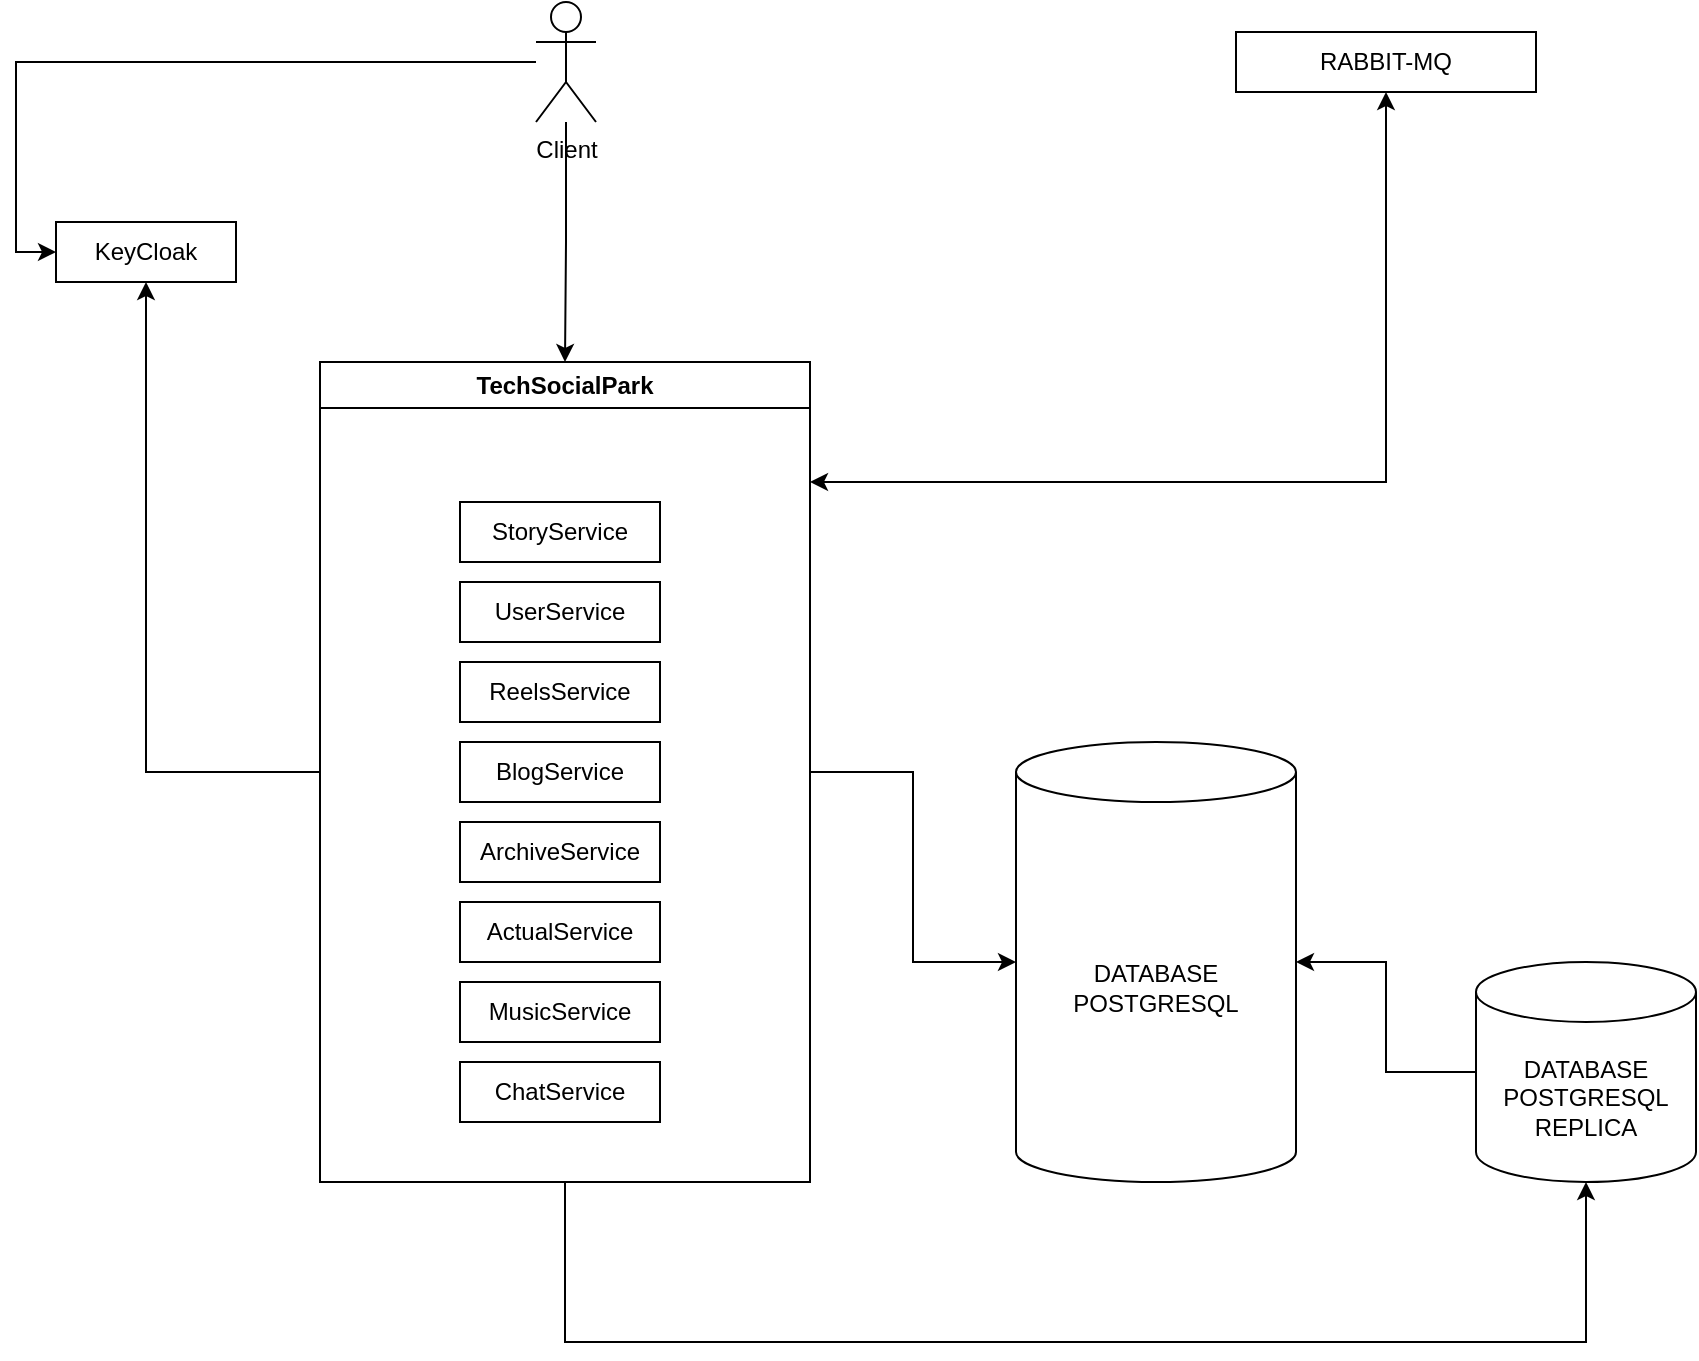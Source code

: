 <mxfile version="22.0.8" type="github">
  <diagram name="Страница — 1" id="CVkyIVfdtAMXl103ZaGv">
    <mxGraphModel dx="2132" dy="2337" grid="1" gridSize="10" guides="1" tooltips="1" connect="1" arrows="1" fold="1" page="1" pageScale="1" pageWidth="827" pageHeight="1169" math="0" shadow="0">
      <root>
        <mxCell id="0" />
        <mxCell id="1" parent="0" />
        <mxCell id="cYsJTezxlfMT1NDNoRSI-11" style="edgeStyle=orthogonalEdgeStyle;rounded=0;orthogonalLoop=1;jettySize=auto;html=1;" edge="1" parent="1" source="cYsJTezxlfMT1NDNoRSI-1" target="cYsJTezxlfMT1NDNoRSI-8">
          <mxGeometry relative="1" as="geometry" />
        </mxCell>
        <mxCell id="cYsJTezxlfMT1NDNoRSI-1" value="Client" style="shape=umlActor;verticalLabelPosition=bottom;verticalAlign=top;html=1;outlineConnect=0;" vertex="1" parent="1">
          <mxGeometry x="490" y="-130" width="30" height="60" as="geometry" />
        </mxCell>
        <mxCell id="cYsJTezxlfMT1NDNoRSI-5" style="edgeStyle=orthogonalEdgeStyle;rounded=0;orthogonalLoop=1;jettySize=auto;html=1;entryX=0;entryY=0.5;entryDx=0;entryDy=0;" edge="1" parent="1" source="cYsJTezxlfMT1NDNoRSI-1" target="cYsJTezxlfMT1NDNoRSI-6">
          <mxGeometry relative="1" as="geometry">
            <mxPoint x="300" y="20" as="targetPoint" />
          </mxGeometry>
        </mxCell>
        <mxCell id="cYsJTezxlfMT1NDNoRSI-6" value="KeyCloak" style="rounded=0;whiteSpace=wrap;html=1;labelBackgroundColor=none;fillStyle=solid;fillColor=#FFFFFF;fontColor=#000000;" vertex="1" parent="1">
          <mxGeometry x="250" y="-20" width="90" height="30" as="geometry" />
        </mxCell>
        <mxCell id="cYsJTezxlfMT1NDNoRSI-10" style="edgeStyle=orthogonalEdgeStyle;rounded=0;orthogonalLoop=1;jettySize=auto;html=1;" edge="1" parent="1" source="cYsJTezxlfMT1NDNoRSI-8" target="cYsJTezxlfMT1NDNoRSI-9">
          <mxGeometry relative="1" as="geometry" />
        </mxCell>
        <mxCell id="cYsJTezxlfMT1NDNoRSI-12" style="edgeStyle=orthogonalEdgeStyle;rounded=0;orthogonalLoop=1;jettySize=auto;html=1;" edge="1" parent="1" source="cYsJTezxlfMT1NDNoRSI-8" target="cYsJTezxlfMT1NDNoRSI-6">
          <mxGeometry relative="1" as="geometry" />
        </mxCell>
        <mxCell id="cYsJTezxlfMT1NDNoRSI-25" style="edgeStyle=orthogonalEdgeStyle;rounded=0;orthogonalLoop=1;jettySize=auto;html=1;entryX=0.5;entryY=1;entryDx=0;entryDy=0;startArrow=classic;startFill=1;" edge="1" parent="1" source="cYsJTezxlfMT1NDNoRSI-8" target="cYsJTezxlfMT1NDNoRSI-20">
          <mxGeometry relative="1" as="geometry">
            <Array as="points">
              <mxPoint x="915" y="110" />
            </Array>
          </mxGeometry>
        </mxCell>
        <mxCell id="cYsJTezxlfMT1NDNoRSI-8" value="TechSocialPark" style="swimlane;whiteSpace=wrap;html=1;" vertex="1" parent="1">
          <mxGeometry x="382" y="50" width="245" height="410" as="geometry" />
        </mxCell>
        <mxCell id="cYsJTezxlfMT1NDNoRSI-13" value="StoryService" style="rounded=0;whiteSpace=wrap;html=1;" vertex="1" parent="cYsJTezxlfMT1NDNoRSI-8">
          <mxGeometry x="70" y="70" width="100" height="30" as="geometry" />
        </mxCell>
        <mxCell id="cYsJTezxlfMT1NDNoRSI-14" value="UserService" style="rounded=0;whiteSpace=wrap;html=1;" vertex="1" parent="cYsJTezxlfMT1NDNoRSI-8">
          <mxGeometry x="70" y="110" width="100" height="30" as="geometry" />
        </mxCell>
        <mxCell id="cYsJTezxlfMT1NDNoRSI-15" value="ReelsService" style="rounded=0;whiteSpace=wrap;html=1;" vertex="1" parent="cYsJTezxlfMT1NDNoRSI-8">
          <mxGeometry x="70" y="150" width="100" height="30" as="geometry" />
        </mxCell>
        <mxCell id="cYsJTezxlfMT1NDNoRSI-16" value="BlogService" style="rounded=0;whiteSpace=wrap;html=1;" vertex="1" parent="cYsJTezxlfMT1NDNoRSI-8">
          <mxGeometry x="70" y="190" width="100" height="30" as="geometry" />
        </mxCell>
        <mxCell id="cYsJTezxlfMT1NDNoRSI-17" value="ArchiveService" style="rounded=0;whiteSpace=wrap;html=1;" vertex="1" parent="cYsJTezxlfMT1NDNoRSI-8">
          <mxGeometry x="70" y="230" width="100" height="30" as="geometry" />
        </mxCell>
        <mxCell id="cYsJTezxlfMT1NDNoRSI-18" value="ActualService" style="rounded=0;whiteSpace=wrap;html=1;" vertex="1" parent="cYsJTezxlfMT1NDNoRSI-8">
          <mxGeometry x="70" y="270" width="100" height="30" as="geometry" />
        </mxCell>
        <mxCell id="cYsJTezxlfMT1NDNoRSI-19" value="MusicService" style="rounded=0;whiteSpace=wrap;html=1;" vertex="1" parent="cYsJTezxlfMT1NDNoRSI-8">
          <mxGeometry x="70" y="310" width="100" height="30" as="geometry" />
        </mxCell>
        <mxCell id="cYsJTezxlfMT1NDNoRSI-21" value="ChatService" style="rounded=0;whiteSpace=wrap;html=1;" vertex="1" parent="cYsJTezxlfMT1NDNoRSI-8">
          <mxGeometry x="70" y="350" width="100" height="30" as="geometry" />
        </mxCell>
        <mxCell id="cYsJTezxlfMT1NDNoRSI-9" value="DATABASE&lt;br&gt;POSTGRESQL" style="shape=cylinder3;whiteSpace=wrap;html=1;boundedLbl=1;backgroundOutline=1;size=15;" vertex="1" parent="1">
          <mxGeometry x="730" y="240" width="140" height="220" as="geometry" />
        </mxCell>
        <mxCell id="cYsJTezxlfMT1NDNoRSI-20" value="RABBIT-MQ" style="rounded=0;whiteSpace=wrap;html=1;" vertex="1" parent="1">
          <mxGeometry x="840" y="-115" width="150" height="30" as="geometry" />
        </mxCell>
        <mxCell id="cYsJTezxlfMT1NDNoRSI-27" value="DATABASE&lt;br&gt;POSTGRESQL&lt;br&gt;REPLICA" style="shape=cylinder3;whiteSpace=wrap;html=1;boundedLbl=1;backgroundOutline=1;size=15;" vertex="1" parent="1">
          <mxGeometry x="960" y="350" width="110" height="110" as="geometry" />
        </mxCell>
        <mxCell id="cYsJTezxlfMT1NDNoRSI-28" style="edgeStyle=orthogonalEdgeStyle;rounded=0;orthogonalLoop=1;jettySize=auto;html=1;entryX=1;entryY=0.5;entryDx=0;entryDy=0;entryPerimeter=0;" edge="1" parent="1" source="cYsJTezxlfMT1NDNoRSI-27" target="cYsJTezxlfMT1NDNoRSI-9">
          <mxGeometry relative="1" as="geometry" />
        </mxCell>
        <mxCell id="cYsJTezxlfMT1NDNoRSI-29" style="edgeStyle=orthogonalEdgeStyle;rounded=0;orthogonalLoop=1;jettySize=auto;html=1;entryX=0.5;entryY=1;entryDx=0;entryDy=0;entryPerimeter=0;" edge="1" parent="1" source="cYsJTezxlfMT1NDNoRSI-8" target="cYsJTezxlfMT1NDNoRSI-27">
          <mxGeometry relative="1" as="geometry">
            <Array as="points">
              <mxPoint x="505" y="540" />
              <mxPoint x="1015" y="540" />
            </Array>
          </mxGeometry>
        </mxCell>
      </root>
    </mxGraphModel>
  </diagram>
</mxfile>
